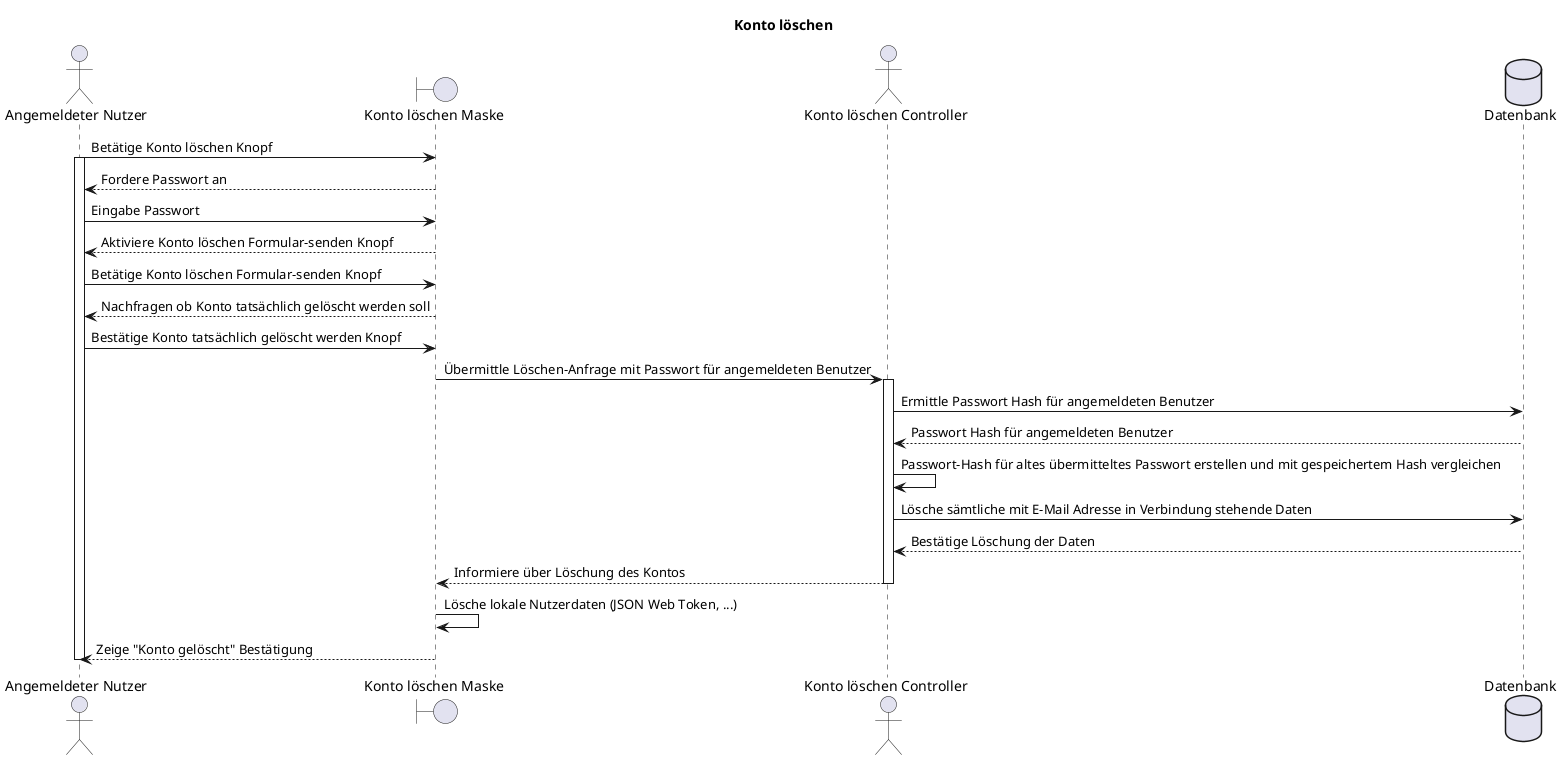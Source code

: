 @startuml F015_kontoLoeschen_seq
title "Konto löschen"

actor "Angemeldeter Nutzer" as user
boundary "Konto löschen Maske" as deleteUserMask
actor "Konto löschen Controller" as controller
database "Datenbank" as db

user -> deleteUserMask: Betätige Konto löschen Knopf
activate user
user <-- deleteUserMask: Fordere Passwort an
user -> deleteUserMask: Eingabe Passwort
user <-- deleteUserMask: Aktiviere Konto löschen Formular-senden Knopf
user -> deleteUserMask: Betätige Konto löschen Formular-senden Knopf
user <-- deleteUserMask: Nachfragen ob Konto tatsächlich gelöscht werden soll
user -> deleteUserMask: Bestätige Konto tatsächlich gelöscht werden Knopf

deleteUserMask -> controller: Übermittle Löschen-Anfrage mit Passwort für angemeldeten Benutzer
activate controller
controller -> db: Ermittle Passwort Hash für angemeldeten Benutzer
controller <-- db: Passwort Hash für angemeldeten Benutzer
controller -> controller: Passwort-Hash für altes übermitteltes Passwort erstellen und mit gespeichertem Hash vergleichen
controller -> db: Lösche sämtliche mit E-Mail Adresse in Verbindung stehende Daten
controller <-- db: Bestätige Löschung der Daten
deleteUserMask <-- controller: Informiere über Löschung des Kontos
deactivate controller

deleteUserMask -> deleteUserMask: Lösche lokale Nutzerdaten (JSON Web Token, ...)
user <-- deleteUserMask: Zeige "Konto gelöscht" Bestätigung
deactivate user
@enduml